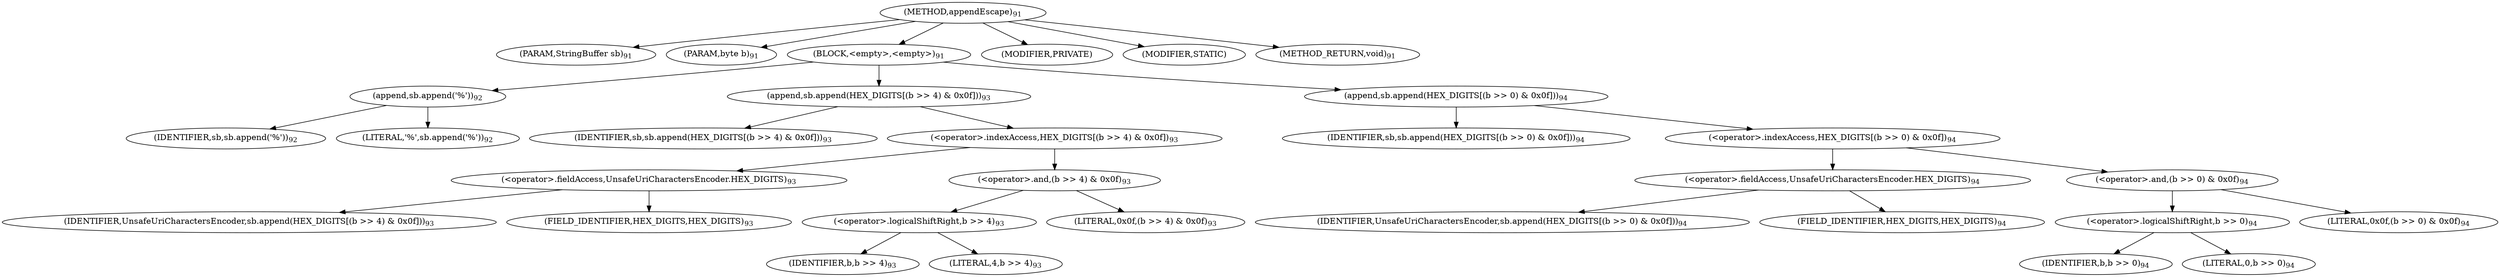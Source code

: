 digraph "appendEscape" {  
"139" [label = <(METHOD,appendEscape)<SUB>91</SUB>> ]
"140" [label = <(PARAM,StringBuffer sb)<SUB>91</SUB>> ]
"141" [label = <(PARAM,byte b)<SUB>91</SUB>> ]
"142" [label = <(BLOCK,&lt;empty&gt;,&lt;empty&gt;)<SUB>91</SUB>> ]
"143" [label = <(append,sb.append('%'))<SUB>92</SUB>> ]
"144" [label = <(IDENTIFIER,sb,sb.append('%'))<SUB>92</SUB>> ]
"145" [label = <(LITERAL,'%',sb.append('%'))<SUB>92</SUB>> ]
"146" [label = <(append,sb.append(HEX_DIGITS[(b &gt;&gt; 4) &amp; 0x0f]))<SUB>93</SUB>> ]
"147" [label = <(IDENTIFIER,sb,sb.append(HEX_DIGITS[(b &gt;&gt; 4) &amp; 0x0f]))<SUB>93</SUB>> ]
"148" [label = <(&lt;operator&gt;.indexAccess,HEX_DIGITS[(b &gt;&gt; 4) &amp; 0x0f])<SUB>93</SUB>> ]
"149" [label = <(&lt;operator&gt;.fieldAccess,UnsafeUriCharactersEncoder.HEX_DIGITS)<SUB>93</SUB>> ]
"150" [label = <(IDENTIFIER,UnsafeUriCharactersEncoder,sb.append(HEX_DIGITS[(b &gt;&gt; 4) &amp; 0x0f]))<SUB>93</SUB>> ]
"151" [label = <(FIELD_IDENTIFIER,HEX_DIGITS,HEX_DIGITS)<SUB>93</SUB>> ]
"152" [label = <(&lt;operator&gt;.and,(b &gt;&gt; 4) &amp; 0x0f)<SUB>93</SUB>> ]
"153" [label = <(&lt;operator&gt;.logicalShiftRight,b &gt;&gt; 4)<SUB>93</SUB>> ]
"154" [label = <(IDENTIFIER,b,b &gt;&gt; 4)<SUB>93</SUB>> ]
"155" [label = <(LITERAL,4,b &gt;&gt; 4)<SUB>93</SUB>> ]
"156" [label = <(LITERAL,0x0f,(b &gt;&gt; 4) &amp; 0x0f)<SUB>93</SUB>> ]
"157" [label = <(append,sb.append(HEX_DIGITS[(b &gt;&gt; 0) &amp; 0x0f]))<SUB>94</SUB>> ]
"158" [label = <(IDENTIFIER,sb,sb.append(HEX_DIGITS[(b &gt;&gt; 0) &amp; 0x0f]))<SUB>94</SUB>> ]
"159" [label = <(&lt;operator&gt;.indexAccess,HEX_DIGITS[(b &gt;&gt; 0) &amp; 0x0f])<SUB>94</SUB>> ]
"160" [label = <(&lt;operator&gt;.fieldAccess,UnsafeUriCharactersEncoder.HEX_DIGITS)<SUB>94</SUB>> ]
"161" [label = <(IDENTIFIER,UnsafeUriCharactersEncoder,sb.append(HEX_DIGITS[(b &gt;&gt; 0) &amp; 0x0f]))<SUB>94</SUB>> ]
"162" [label = <(FIELD_IDENTIFIER,HEX_DIGITS,HEX_DIGITS)<SUB>94</SUB>> ]
"163" [label = <(&lt;operator&gt;.and,(b &gt;&gt; 0) &amp; 0x0f)<SUB>94</SUB>> ]
"164" [label = <(&lt;operator&gt;.logicalShiftRight,b &gt;&gt; 0)<SUB>94</SUB>> ]
"165" [label = <(IDENTIFIER,b,b &gt;&gt; 0)<SUB>94</SUB>> ]
"166" [label = <(LITERAL,0,b &gt;&gt; 0)<SUB>94</SUB>> ]
"167" [label = <(LITERAL,0x0f,(b &gt;&gt; 0) &amp; 0x0f)<SUB>94</SUB>> ]
"168" [label = <(MODIFIER,PRIVATE)> ]
"169" [label = <(MODIFIER,STATIC)> ]
"170" [label = <(METHOD_RETURN,void)<SUB>91</SUB>> ]
  "139" -> "140" 
  "139" -> "141" 
  "139" -> "142" 
  "139" -> "168" 
  "139" -> "169" 
  "139" -> "170" 
  "142" -> "143" 
  "142" -> "146" 
  "142" -> "157" 
  "143" -> "144" 
  "143" -> "145" 
  "146" -> "147" 
  "146" -> "148" 
  "148" -> "149" 
  "148" -> "152" 
  "149" -> "150" 
  "149" -> "151" 
  "152" -> "153" 
  "152" -> "156" 
  "153" -> "154" 
  "153" -> "155" 
  "157" -> "158" 
  "157" -> "159" 
  "159" -> "160" 
  "159" -> "163" 
  "160" -> "161" 
  "160" -> "162" 
  "163" -> "164" 
  "163" -> "167" 
  "164" -> "165" 
  "164" -> "166" 
}
